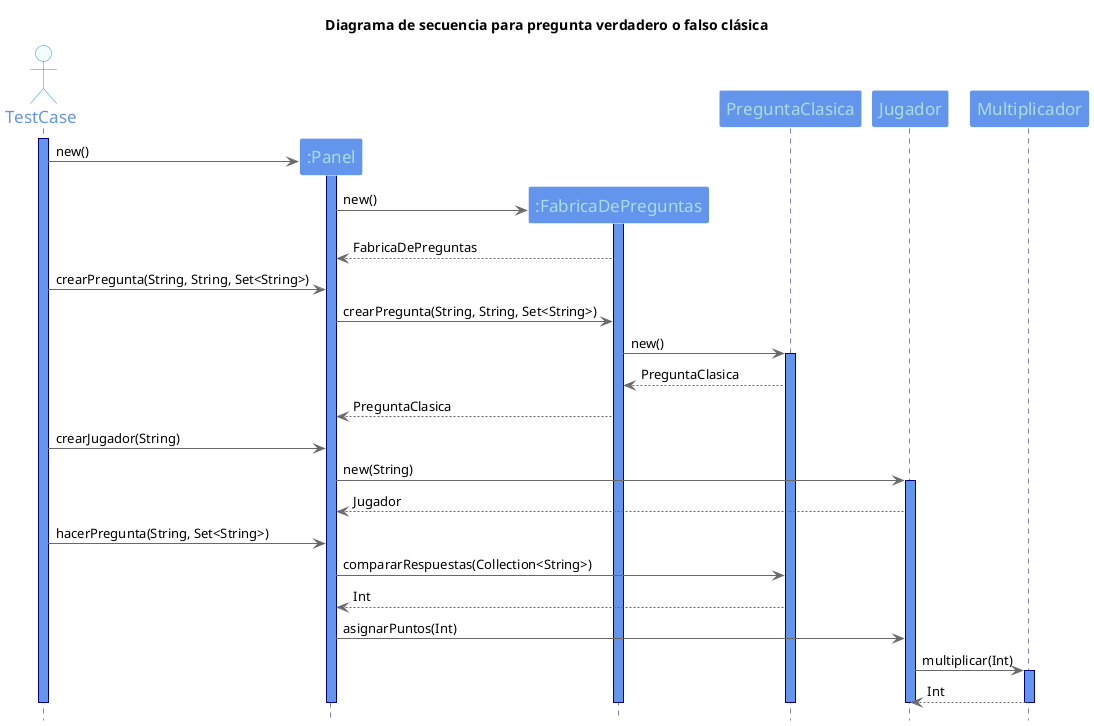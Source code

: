 @startuml TP2

title Diagrama de secuencia para pregunta verdadero o falso clásica

hide footbox
skinparam backgroundColor white

skinparam sequence {
ArrowColor DimGray
ActorBorderColor DodgerBlue
LifeLineBorderColor Navy
LifeLineBackgroundColor CornflowerBlue
ParticipantBorderColor LighSlateGray
ParticipantBackgroundColor CornflowerBlue
ParticipantFontName Impact
ParticipantFontSize 17
ParticipantFontColor #A9DCDF
ActorBackgroundColor mintCream
ActorFontColor CornflowerBlue
ActorFontSize 17
ActorFontName Aapex
}

actor TestCase
activate TestCase

participant ":Panel" as Panel
create Panel
TestCase -> Panel : new()
activate Panel

participant ":FabricaDePreguntas" as FabricaDePreguntas
create FabricaDePreguntas
Panel -> FabricaDePreguntas :  new()
activate FabricaDePreguntas
FabricaDePreguntas --> Panel : FabricaDePreguntas

TestCase -> Panel : crearPregunta(String, String, Set<String>)

Panel -> FabricaDePreguntas : crearPregunta(String, String, Set<String>)

FabricaDePreguntas -> PreguntaClasica: new()
activate PreguntaClasica
PreguntaClasica --> FabricaDePreguntas: PreguntaClasica
FabricaDePreguntas --> Panel: PreguntaClasica

TestCase -> Panel: crearJugador(String)
Panel -> Jugador: new(String)
activate Jugador
Jugador --> Panel: Jugador

TestCase -> Panel: hacerPregunta(String, Set<String>)
Panel -> PreguntaClasica: compararRespuestas(Collection<String>)
PreguntaClasica --> Panel: Int
Panel -> Jugador: asignarPuntos(Int)
Jugador -> Multiplicador: multiplicar(Int)
activate Multiplicador
Multiplicador --> Jugador: Int

deactivate Multiplicador

deactivate PreguntaClasica
deactivate Jugador
deactivate FabricaDePreguntas
deactivate Panel
deactivate TestCase

@enduml